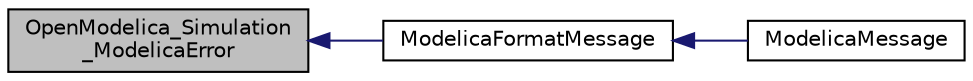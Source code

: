 digraph "OpenModelica_Simulation_ModelicaError"
{
  edge [fontname="Helvetica",fontsize="10",labelfontname="Helvetica",labelfontsize="10"];
  node [fontname="Helvetica",fontsize="10",shape=record];
  rankdir="LR";
  Node39 [label="OpenModelica_Simulation\l_ModelicaError",height=0.2,width=0.4,color="black", fillcolor="grey75", style="filled", fontcolor="black"];
  Node39 -> Node40 [dir="back",color="midnightblue",fontsize="10",style="solid",fontname="Helvetica"];
  Node40 [label="ModelicaFormatMessage",height=0.2,width=0.4,color="black", fillcolor="white", style="filled",URL="$d1/d6f/_modelica_utilities_8c.html#ae6e511105d798b01659cfd79696023f6",tooltip="Output the message under the same format control as the C-function printf. "];
  Node40 -> Node41 [dir="back",color="midnightblue",fontsize="10",style="solid",fontname="Helvetica"];
  Node41 [label="ModelicaMessage",height=0.2,width=0.4,color="black", fillcolor="white", style="filled",URL="$d1/d6f/_modelica_utilities_8c.html#a43924242047cc607eb4fd320a2010b2f",tooltip="Output the message string (no format control). "];
}
